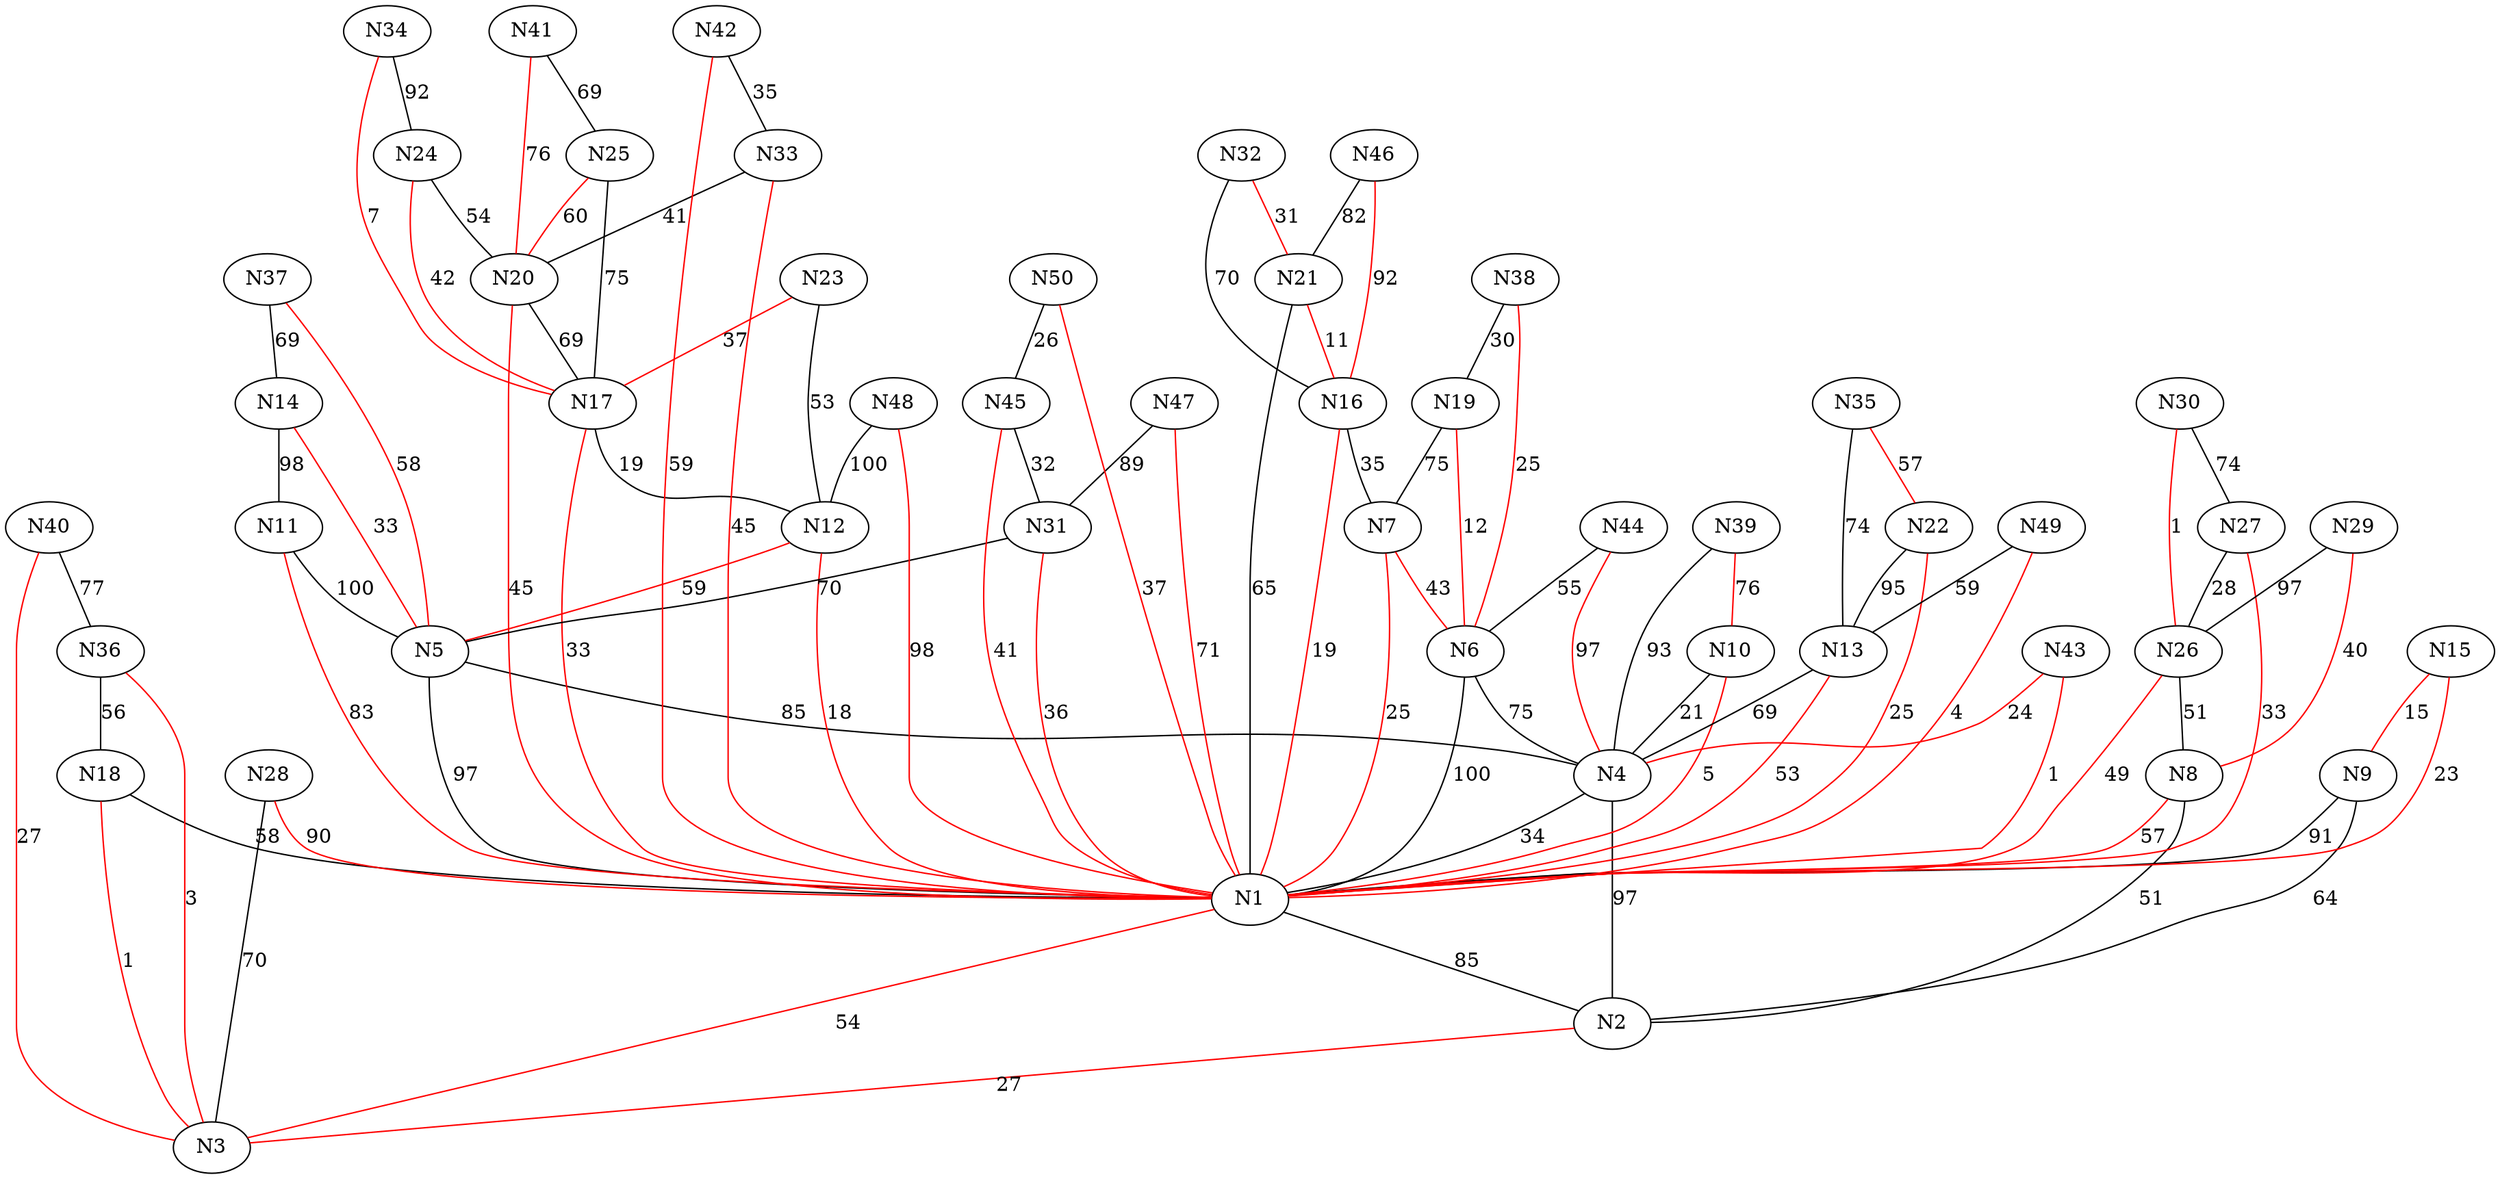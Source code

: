graph Grafo {
    1 [label="N1"];
    2 [label="N2"];
    3 [label="N3"];
    4 [label="N4"];
    5 [label="N5"];
    6 [label="N6"];
    7 [label="N7"];
    8 [label="N8"];
    9 [label="N9"];
    10 [label="N10"];
    11 [label="N11"];
    12 [label="N12"];
    13 [label="N13"];
    14 [label="N14"];
    15 [label="N15"];
    16 [label="N16"];
    17 [label="N17"];
    18 [label="N18"];
    19 [label="N19"];
    20 [label="N20"];
    21 [label="N21"];
    22 [label="N22"];
    23 [label="N23"];
    24 [label="N24"];
    25 [label="N25"];
    26 [label="N26"];
    27 [label="N27"];
    28 [label="N28"];
    29 [label="N29"];
    30 [label="N30"];
    31 [label="N31"];
    32 [label="N32"];
    33 [label="N33"];
    34 [label="N34"];
    35 [label="N35"];
    36 [label="N36"];
    37 [label="N37"];
    38 [label="N38"];
    39 [label="N39"];
    40 [label="N40"];
    41 [label="N41"];
    42 [label="N42"];
    43 [label="N43"];
    44 [label="N44"];
    45 [label="N45"];
    46 [label="N46"];
    47 [label="N47"];
    48 [label="N48"];
    49 [label="N49"];
    50 [label="N50"];
    1 -- 2 [label="85", color=black];
    2 -- 3 [label="27", color=red];
    3 -- 1 [label="54", color=red];
    4 -- 1 [label="34", color=black];
    4 -- 2 [label="97", color=black];
    5 -- 4 [label="85", color=black];
    5 -- 1 [label="97", color=black];
    6 -- 4 [label="75", color=black];
    6 -- 1 [label="100", color=black];
    7 -- 6 [label="43", color=red];
    7 -- 1 [label="25", color=red];
    8 -- 1 [label="57", color=red];
    8 -- 2 [label="51", color=black];
    9 -- 1 [label="91", color=black];
    9 -- 2 [label="64", color=black];
    10 -- 4 [label="21", color=black];
    10 -- 1 [label="5", color=red];
    11 -- 5 [label="100", color=black];
    11 -- 1 [label="83", color=red];
    12 -- 5 [label="59", color=red];
    12 -- 1 [label="18", color=red];
    13 -- 4 [label="69", color=black];
    13 -- 1 [label="53", color=red];
    14 -- 11 [label="98", color=black];
    14 -- 5 [label="33", color=red];
    15 -- 9 [label="15", color=red];
    15 -- 1 [label="23", color=red];
    16 -- 7 [label="35", color=black];
    16 -- 1 [label="19", color=red];
    17 -- 12 [label="19", color=black];
    17 -- 1 [label="33", color=red];
    18 -- 3 [label="1", color=red];
    18 -- 1 [label="58", color=black];
    19 -- 7 [label="75", color=black];
    19 -- 6 [label="12", color=red];
    20 -- 17 [label="69", color=black];
    20 -- 1 [label="45", color=red];
    21 -- 16 [label="11", color=red];
    21 -- 1 [label="65", color=black];
    22 -- 13 [label="95", color=black];
    22 -- 1 [label="25", color=red];
    23 -- 17 [label="37", color=red];
    23 -- 12 [label="53", color=black];
    24 -- 20 [label="54", color=black];
    24 -- 17 [label="42", color=red];
    25 -- 20 [label="60", color=red];
    25 -- 17 [label="75", color=black];
    26 -- 8 [label="51", color=black];
    26 -- 1 [label="49", color=red];
    27 -- 26 [label="28", color=black];
    27 -- 1 [label="33", color=red];
    28 -- 3 [label="70", color=black];
    28 -- 1 [label="90", color=red];
    29 -- 26 [label="97", color=black];
    29 -- 8 [label="40", color=red];
    30 -- 27 [label="74", color=black];
    30 -- 26 [label="1", color=red];
    31 -- 5 [label="70", color=black];
    31 -- 1 [label="36", color=red];
    32 -- 21 [label="31", color=red];
    32 -- 16 [label="70", color=black];
    33 -- 20 [label="41", color=black];
    33 -- 1 [label="45", color=red];
    34 -- 24 [label="92", color=black];
    34 -- 17 [label="7", color=red];
    35 -- 22 [label="57", color=red];
    35 -- 13 [label="74", color=black];
    36 -- 18 [label="56", color=black];
    36 -- 3 [label="3", color=red];
    37 -- 14 [label="69", color=black];
    37 -- 5 [label="58", color=red];
    38 -- 19 [label="30", color=black];
    38 -- 6 [label="25", color=red];
    39 -- 10 [label="76", color=red];
    39 -- 4 [label="93", color=black];
    40 -- 36 [label="77", color=black];
    40 -- 3 [label="27", color=red];
    41 -- 25 [label="69", color=black];
    41 -- 20 [label="76", color=red];
    42 -- 33 [label="35", color=black];
    42 -- 1 [label="59", color=red];
    43 -- 4 [label="24", color=red];
    43 -- 1 [label="1", color=red];
    44 -- 6 [label="55", color=black];
    44 -- 4 [label="97", color=red];
    45 -- 31 [label="32", color=black];
    45 -- 1 [label="41", color=red];
    46 -- 21 [label="82", color=black];
    46 -- 16 [label="92", color=red];
    47 -- 31 [label="89", color=black];
    47 -- 1 [label="71", color=red];
    48 -- 12 [label="100", color=black];
    48 -- 1 [label="98", color=red];
    49 -- 13 [label="59", color=black];
    49 -- 1 [label="4", color=red];
    50 -- 45 [label="26", color=black];
    50 -- 1 [label="37", color=red];
}
